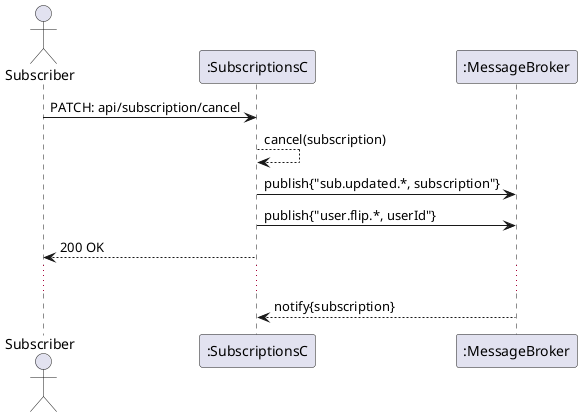 @startuml
'https://plantuml.com/sequence-diagram


actor "Subscriber" as Subscriber
participant ":SubscriptionsC" as SubscriptionsC
participant ":MessageBroker" as MB



Subscriber -> SubscriptionsC: PATCH: api/subscription/cancel

SubscriptionsC --> SubscriptionsC: cancel(subscription)

SubscriptionsC -> MB: publish{"sub.updated.*, subscription"}
SubscriptionsC -> MB: publish{"user.flip.*, userId"}

SubscriptionsC --> Subscriber: 200 OK
...

MB --> SubscriptionsC:notify{subscription}



@enduml
